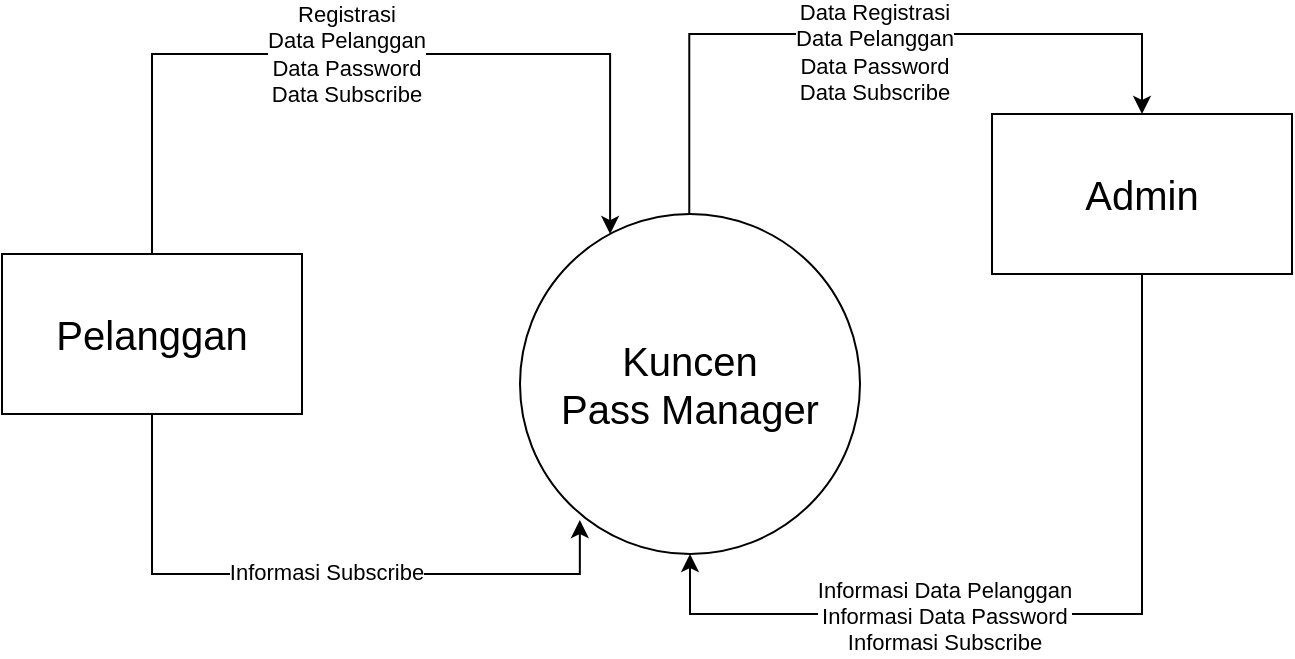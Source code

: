 <mxfile version="22.1.19" type="github">
  <diagram name="Page-1" id="VfNhNSROVsii3vPcz9S6">
    <mxGraphModel dx="858" dy="436" grid="1" gridSize="10" guides="1" tooltips="1" connect="1" arrows="1" fold="1" page="1" pageScale="1" pageWidth="850" pageHeight="1100" math="0" shadow="0">
      <root>
        <mxCell id="0" />
        <mxCell id="1" parent="0" />
        <mxCell id="VYf2NwfmI0Hy0eBK4uSf-2" style="rounded=0;orthogonalLoop=1;jettySize=auto;html=1;edgeStyle=elbowEdgeStyle;elbow=vertical;" parent="1" edge="1">
          <mxGeometry relative="1" as="geometry">
            <mxPoint x="680" y="70" as="targetPoint" />
            <mxPoint x="453.64" y="124.36" as="sourcePoint" />
            <Array as="points">
              <mxPoint x="490" y="30" />
            </Array>
          </mxGeometry>
        </mxCell>
        <mxCell id="VYf2NwfmI0Hy0eBK4uSf-10" value="&lt;div&gt;Data Registrasi&lt;/div&gt;&lt;div&gt;Data Pelanggan&lt;/div&gt;&lt;div&gt;Data Password&lt;/div&gt;&lt;div&gt;Data Subscribe&lt;br&gt;&lt;/div&gt;" style="edgeLabel;html=1;align=center;verticalAlign=middle;resizable=0;points=[];" parent="VYf2NwfmI0Hy0eBK4uSf-2" vertex="1" connectable="0">
          <mxGeometry x="0.03" y="2" relative="1" as="geometry">
            <mxPoint y="11" as="offset" />
          </mxGeometry>
        </mxCell>
        <mxCell id="VYf2NwfmI0Hy0eBK4uSf-3" value="&lt;div style=&quot;font-size: 20px;&quot;&gt;Kuncen&lt;/div&gt;&lt;div style=&quot;font-size: 20px;&quot;&gt;Pass Manager&lt;br style=&quot;font-size: 20px;&quot;&gt;&lt;/div&gt;" style="ellipse;whiteSpace=wrap;html=1;aspect=fixed;fontSize=20;" parent="1" vertex="1">
          <mxGeometry x="369" y="120" width="170" height="170" as="geometry" />
        </mxCell>
        <mxCell id="VYf2NwfmI0Hy0eBK4uSf-7" style="edgeStyle=elbowEdgeStyle;rounded=0;orthogonalLoop=1;jettySize=auto;elbow=vertical;html=1;exitX=0.5;exitY=1;exitDx=0;exitDy=0;entryX=0.5;entryY=1;entryDx=0;entryDy=0;" parent="1" source="VYf2NwfmI0Hy0eBK4uSf-6" target="VYf2NwfmI0Hy0eBK4uSf-3" edge="1">
          <mxGeometry relative="1" as="geometry">
            <mxPoint x="450" y="320" as="targetPoint" />
            <Array as="points">
              <mxPoint x="690" y="320" />
            </Array>
          </mxGeometry>
        </mxCell>
        <mxCell id="VYf2NwfmI0Hy0eBK4uSf-9" value="&lt;div&gt;Informasi Data Pelanggan&lt;/div&gt;&lt;div&gt;Informasi Data Password&lt;/div&gt;&lt;div&gt;Informasi Subscribe&lt;/div&gt;" style="edgeLabel;html=1;align=center;verticalAlign=middle;resizable=0;points=[];" parent="VYf2NwfmI0Hy0eBK4uSf-7" vertex="1" connectable="0">
          <mxGeometry x="0.258" y="1" relative="1" as="geometry">
            <mxPoint x="-1" as="offset" />
          </mxGeometry>
        </mxCell>
        <mxCell id="VYf2NwfmI0Hy0eBK4uSf-6" value="&lt;div style=&quot;font-size: 20px;&quot;&gt;Admin&lt;/div&gt;" style="rounded=0;whiteSpace=wrap;html=1;fontSize=20;" parent="1" vertex="1">
          <mxGeometry x="605" y="70" width="150" height="80" as="geometry" />
        </mxCell>
        <mxCell id="VYf2NwfmI0Hy0eBK4uSf-13" style="edgeStyle=elbowEdgeStyle;rounded=0;orthogonalLoop=1;jettySize=auto;elbow=vertical;html=1;entryX=0.265;entryY=0.059;entryDx=0;entryDy=0;entryPerimeter=0;" parent="1" source="VYf2NwfmI0Hy0eBK4uSf-11" target="VYf2NwfmI0Hy0eBK4uSf-3" edge="1">
          <mxGeometry relative="1" as="geometry">
            <mxPoint x="400" y="-60" as="targetPoint" />
            <Array as="points">
              <mxPoint x="280" y="40" />
            </Array>
          </mxGeometry>
        </mxCell>
        <mxCell id="VYf2NwfmI0Hy0eBK4uSf-14" value="&lt;div&gt;Registrasi&lt;/div&gt;&lt;div&gt;Data Pelanggan&lt;/div&gt;&lt;div&gt;Data Password&lt;/div&gt;&lt;div&gt;Data Subscribe&lt;br&gt;&lt;/div&gt;" style="edgeLabel;html=1;align=center;verticalAlign=middle;resizable=0;points=[];" parent="VYf2NwfmI0Hy0eBK4uSf-13" vertex="1" connectable="0">
          <mxGeometry x="-0.06" relative="1" as="geometry">
            <mxPoint as="offset" />
          </mxGeometry>
        </mxCell>
        <mxCell id="VYf2NwfmI0Hy0eBK4uSf-15" style="edgeStyle=elbowEdgeStyle;rounded=0;orthogonalLoop=1;jettySize=auto;elbow=horizontal;html=1;entryX=0.176;entryY=0.9;entryDx=0;entryDy=0;entryPerimeter=0;" parent="1" source="VYf2NwfmI0Hy0eBK4uSf-11" target="VYf2NwfmI0Hy0eBK4uSf-3" edge="1">
          <mxGeometry relative="1" as="geometry">
            <mxPoint x="400" y="320" as="targetPoint" />
            <Array as="points">
              <mxPoint x="300" y="300" />
            </Array>
          </mxGeometry>
        </mxCell>
        <mxCell id="VYf2NwfmI0Hy0eBK4uSf-16" value="&lt;div&gt;Informasi Subscribe&lt;/div&gt;" style="edgeLabel;html=1;align=center;verticalAlign=middle;resizable=0;points=[];" parent="VYf2NwfmI0Hy0eBK4uSf-15" vertex="1" connectable="0">
          <mxGeometry x="0.041" y="1" relative="1" as="geometry">
            <mxPoint as="offset" />
          </mxGeometry>
        </mxCell>
        <mxCell id="VYf2NwfmI0Hy0eBK4uSf-11" value="&lt;br&gt;&lt;div&gt;Pelanggan&lt;/div&gt;&lt;div&gt;&lt;br&gt;&lt;/div&gt;" style="rounded=0;whiteSpace=wrap;html=1;fontSize=20;" parent="1" vertex="1">
          <mxGeometry x="110" y="140" width="150" height="80" as="geometry" />
        </mxCell>
      </root>
    </mxGraphModel>
  </diagram>
</mxfile>
